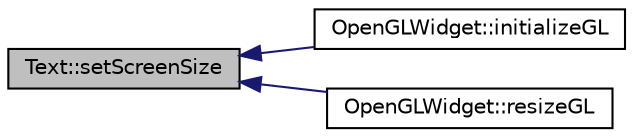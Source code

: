 digraph "Text::setScreenSize"
{
  edge [fontname="Helvetica",fontsize="10",labelfontname="Helvetica",labelfontsize="10"];
  node [fontname="Helvetica",fontsize="10",shape=record];
  rankdir="LR";
  Node1 [label="Text::setScreenSize",height=0.2,width=0.4,color="black", fillcolor="grey75", style="filled" fontcolor="black"];
  Node1 -> Node2 [dir="back",color="midnightblue",fontsize="10",style="solid",fontname="Helvetica"];
  Node2 [label="OpenGLWidget::initializeGL",height=0.2,width=0.4,color="black", fillcolor="white", style="filled",URL="$class_open_g_l_widget.html#a570df546f7206455c57addb624906576",tooltip="the virtual initialize class is called once when the window is created and we have a valid GL context..."];
  Node1 -> Node3 [dir="back",color="midnightblue",fontsize="10",style="solid",fontname="Helvetica"];
  Node3 [label="OpenGLWidget::resizeGL",height=0.2,width=0.4,color="black", fillcolor="white", style="filled",URL="$class_open_g_l_widget.html#a55cf4659a7f10207fb6ab3fcf9273abc",tooltip="called to resize the window "];
}
